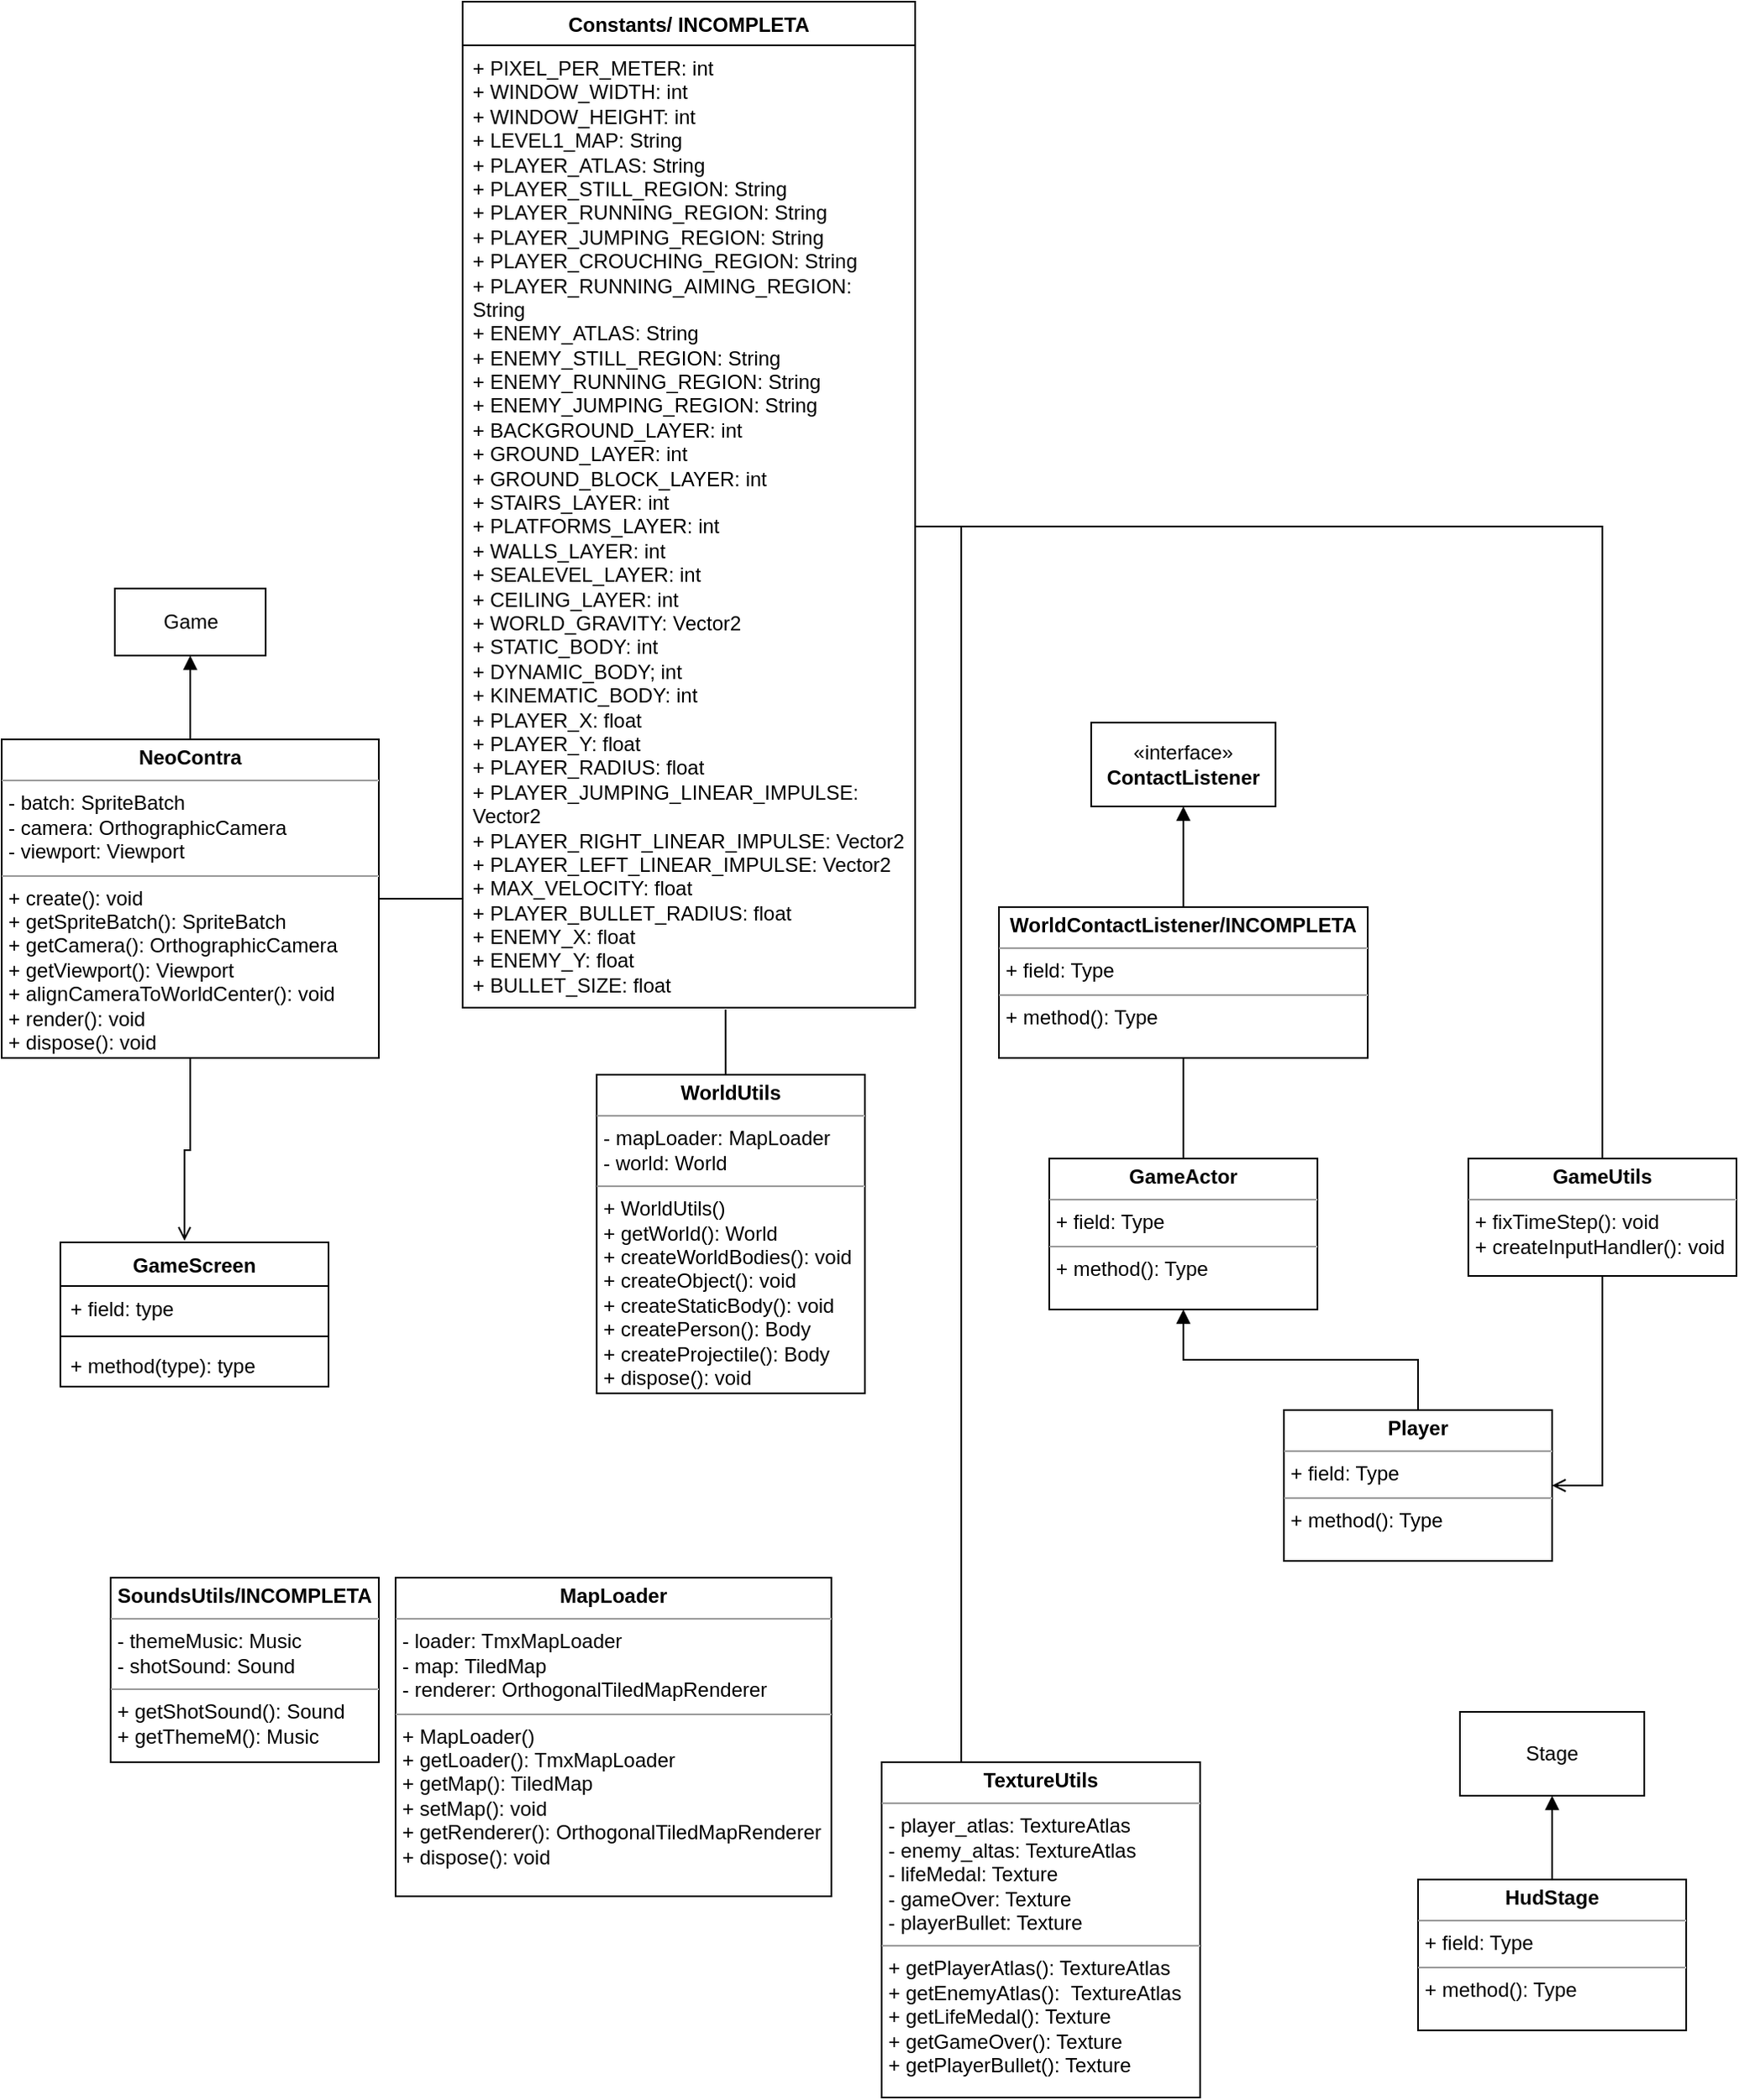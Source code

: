 <mxfile version="21.5.0" type="device">
  <diagram id="C5RBs43oDa-KdzZeNtuy" name="Page-1">
    <mxGraphModel dx="389" dy="1638" grid="1" gridSize="10" guides="1" tooltips="1" connect="1" arrows="1" fold="1" page="1" pageScale="1" pageWidth="827" pageHeight="1169" math="0" shadow="0">
      <root>
        <mxCell id="WIyWlLk6GJQsqaUBKTNV-0" />
        <mxCell id="WIyWlLk6GJQsqaUBKTNV-1" parent="WIyWlLk6GJQsqaUBKTNV-0" />
        <mxCell id="7ehEVVzVoGL6FdmiSFNn-0" value="Game" style="html=1;whiteSpace=wrap;" vertex="1" parent="WIyWlLk6GJQsqaUBKTNV-1">
          <mxGeometry x="72.5" y="40" width="90" height="40" as="geometry" />
        </mxCell>
        <mxCell id="7ehEVVzVoGL6FdmiSFNn-2" style="edgeStyle=orthogonalEdgeStyle;rounded=0;orthogonalLoop=1;jettySize=auto;html=1;exitX=0.5;exitY=0;exitDx=0;exitDy=0;entryX=0.5;entryY=1;entryDx=0;entryDy=0;startArrow=none;startFill=0;endArrow=block;endFill=1;" edge="1" parent="WIyWlLk6GJQsqaUBKTNV-1" source="7ehEVVzVoGL6FdmiSFNn-1" target="7ehEVVzVoGL6FdmiSFNn-0">
          <mxGeometry relative="1" as="geometry" />
        </mxCell>
        <mxCell id="7ehEVVzVoGL6FdmiSFNn-13" style="edgeStyle=orthogonalEdgeStyle;rounded=0;orthogonalLoop=1;jettySize=auto;html=1;exitX=0.5;exitY=1;exitDx=0;exitDy=0;entryX=0.463;entryY=-0.012;entryDx=0;entryDy=0;entryPerimeter=0;endArrow=open;endFill=0;" edge="1" parent="WIyWlLk6GJQsqaUBKTNV-1" source="7ehEVVzVoGL6FdmiSFNn-1" target="7ehEVVzVoGL6FdmiSFNn-9">
          <mxGeometry relative="1" as="geometry" />
        </mxCell>
        <mxCell id="7ehEVVzVoGL6FdmiSFNn-58" style="edgeStyle=orthogonalEdgeStyle;rounded=0;orthogonalLoop=1;jettySize=auto;html=1;exitX=1;exitY=0.5;exitDx=0;exitDy=0;endArrow=none;endFill=0;" edge="1" parent="WIyWlLk6GJQsqaUBKTNV-1" source="7ehEVVzVoGL6FdmiSFNn-1" target="7ehEVVzVoGL6FdmiSFNn-4">
          <mxGeometry relative="1" as="geometry">
            <Array as="points">
              <mxPoint x="280" y="225" />
              <mxPoint x="280" y="225" />
            </Array>
          </mxGeometry>
        </mxCell>
        <mxCell id="7ehEVVzVoGL6FdmiSFNn-1" value="&lt;p style=&quot;margin:0px;margin-top:4px;text-align:center;&quot;&gt;&lt;b&gt;NeoContra&lt;/b&gt;&lt;/p&gt;&lt;hr size=&quot;1&quot;&gt;&lt;p style=&quot;margin:0px;margin-left:4px;&quot;&gt;- batch: SpriteBatch&lt;/p&gt;&lt;p style=&quot;margin:0px;margin-left:4px;&quot;&gt;- camera: OrthographicCamera&lt;/p&gt;&lt;p style=&quot;margin:0px;margin-left:4px;&quot;&gt;- viewport: Viewport&lt;/p&gt;&lt;hr size=&quot;1&quot;&gt;&lt;p style=&quot;margin:0px;margin-left:4px;&quot;&gt;+ create(): void&lt;/p&gt;&lt;p style=&quot;margin:0px;margin-left:4px;&quot;&gt;+ getSpriteBatch(): SpriteBatch&lt;/p&gt;&lt;p style=&quot;margin:0px;margin-left:4px;&quot;&gt;+ getCamera(): OrthographicCamera&lt;/p&gt;&lt;p style=&quot;margin:0px;margin-left:4px;&quot;&gt;+ getViewport(): Viewport&lt;/p&gt;&lt;p style=&quot;margin:0px;margin-left:4px;&quot;&gt;+ alignCameraToWorldCenter(): void&lt;/p&gt;&lt;p style=&quot;margin:0px;margin-left:4px;&quot;&gt;+ render(): void&lt;/p&gt;&lt;p style=&quot;margin:0px;margin-left:4px;&quot;&gt;+ dispose(): void&lt;/p&gt;" style="verticalAlign=top;align=left;overflow=fill;fontSize=12;fontFamily=Helvetica;html=1;whiteSpace=wrap;" vertex="1" parent="WIyWlLk6GJQsqaUBKTNV-1">
          <mxGeometry x="5" y="130" width="225" height="190" as="geometry" />
        </mxCell>
        <mxCell id="7ehEVVzVoGL6FdmiSFNn-3" value="Constants/ INCOMPLETA&lt;br&gt;" style="swimlane;fontStyle=1;align=center;verticalAlign=top;childLayout=stackLayout;horizontal=1;startSize=26;horizontalStack=0;resizeParent=1;resizeParentMax=0;resizeLast=0;collapsible=1;marginBottom=0;whiteSpace=wrap;html=1;" vertex="1" parent="WIyWlLk6GJQsqaUBKTNV-1">
          <mxGeometry x="280" y="-310" width="270" height="600" as="geometry" />
        </mxCell>
        <mxCell id="7ehEVVzVoGL6FdmiSFNn-4" value="+ PIXEL_PER_METER: int&lt;br&gt;+ WINDOW_WIDTH: int&lt;br&gt;+ WINDOW_HEIGHT: int&lt;br&gt;+ LEVEL1_MAP: String&lt;br&gt;+ PLAYER_ATLAS: String&lt;br&gt;+ PLAYER_STILL_REGION: String&lt;br&gt;+ PLAYER_RUNNING_REGION: String&lt;br&gt;+ PLAYER_JUMPING_REGION: String&lt;br&gt;+ PLAYER_CROUCHING_REGION: String&lt;br&gt;+ PLAYER_RUNNING_AIMING_REGION: String&lt;br&gt;+ ENEMY_ATLAS: String&lt;br&gt;+ ENEMY_STILL_REGION: String&lt;br&gt;+ ENEMY_RUNNING_REGION: String&lt;br&gt;+ ENEMY_JUMPING_REGION: String&lt;br&gt;+ BACKGROUND_LAYER: int&lt;br&gt;+ GROUND_LAYER: int&lt;br&gt;+ GROUND_BLOCK_LAYER: int&lt;br&gt;+ STAIRS_LAYER: int&lt;br&gt;+ PLATFORMS_LAYER: int&lt;br&gt;+ WALLS_LAYER: int&lt;br&gt;+ SEALEVEL_LAYER: int&lt;br&gt;+ CEILING_LAYER: int&lt;br&gt;+ WORLD_GRAVITY: Vector2&lt;br&gt;+ STATIC_BODY: int&lt;br&gt;+ DYNAMIC_BODY; int&lt;br&gt;+ KINEMATIC_BODY: int&lt;br&gt;+ PLAYER_X: float&lt;br&gt;+ PLAYER_Y: float&lt;br&gt;+ PLAYER_RADIUS: float&lt;br&gt;+ PLAYER_JUMPING_LINEAR_IMPULSE: Vector2&lt;br&gt;+ PLAYER_RIGHT_LINEAR_IMPULSE: Vector2&lt;br&gt;+ PLAYER_LEFT_LINEAR_IMPULSE: Vector2&lt;br&gt;+ MAX_VELOCITY: float&lt;br&gt;+ PLAYER_BULLET_RADIUS: float&lt;br&gt;+ ENEMY_X: float&lt;br&gt;+ ENEMY_Y: float&lt;br&gt;+ BULLET_SIZE: float&lt;br&gt;" style="text;strokeColor=none;fillColor=none;align=left;verticalAlign=top;spacingLeft=4;spacingRight=4;overflow=hidden;rotatable=0;points=[[0,0.5],[1,0.5]];portConstraint=eastwest;whiteSpace=wrap;html=1;" vertex="1" parent="7ehEVVzVoGL6FdmiSFNn-3">
          <mxGeometry y="26" width="270" height="574" as="geometry" />
        </mxCell>
        <mxCell id="7ehEVVzVoGL6FdmiSFNn-9" value="GameScreen" style="swimlane;fontStyle=1;align=center;verticalAlign=top;childLayout=stackLayout;horizontal=1;startSize=26;horizontalStack=0;resizeParent=1;resizeParentMax=0;resizeLast=0;collapsible=1;marginBottom=0;whiteSpace=wrap;html=1;" vertex="1" parent="WIyWlLk6GJQsqaUBKTNV-1">
          <mxGeometry x="40" y="430" width="160" height="86" as="geometry" />
        </mxCell>
        <mxCell id="7ehEVVzVoGL6FdmiSFNn-10" value="+ field: type" style="text;strokeColor=none;fillColor=none;align=left;verticalAlign=top;spacingLeft=4;spacingRight=4;overflow=hidden;rotatable=0;points=[[0,0.5],[1,0.5]];portConstraint=eastwest;whiteSpace=wrap;html=1;" vertex="1" parent="7ehEVVzVoGL6FdmiSFNn-9">
          <mxGeometry y="26" width="160" height="26" as="geometry" />
        </mxCell>
        <mxCell id="7ehEVVzVoGL6FdmiSFNn-11" value="" style="line;strokeWidth=1;fillColor=none;align=left;verticalAlign=middle;spacingTop=-1;spacingLeft=3;spacingRight=3;rotatable=0;labelPosition=right;points=[];portConstraint=eastwest;strokeColor=inherit;" vertex="1" parent="7ehEVVzVoGL6FdmiSFNn-9">
          <mxGeometry y="52" width="160" height="8" as="geometry" />
        </mxCell>
        <mxCell id="7ehEVVzVoGL6FdmiSFNn-12" value="+ method(type): type" style="text;strokeColor=none;fillColor=none;align=left;verticalAlign=top;spacingLeft=4;spacingRight=4;overflow=hidden;rotatable=0;points=[[0,0.5],[1,0.5]];portConstraint=eastwest;whiteSpace=wrap;html=1;" vertex="1" parent="7ehEVVzVoGL6FdmiSFNn-9">
          <mxGeometry y="60" width="160" height="26" as="geometry" />
        </mxCell>
        <mxCell id="7ehEVVzVoGL6FdmiSFNn-53" style="edgeStyle=orthogonalEdgeStyle;rounded=0;orthogonalLoop=1;jettySize=auto;html=1;exitX=0.5;exitY=0;exitDx=0;exitDy=0;entryX=0.581;entryY=1.002;entryDx=0;entryDy=0;entryPerimeter=0;endArrow=none;endFill=0;" edge="1" parent="WIyWlLk6GJQsqaUBKTNV-1" source="7ehEVVzVoGL6FdmiSFNn-18" target="7ehEVVzVoGL6FdmiSFNn-4">
          <mxGeometry relative="1" as="geometry" />
        </mxCell>
        <mxCell id="7ehEVVzVoGL6FdmiSFNn-18" value="&lt;p style=&quot;margin:0px;margin-top:4px;text-align:center;&quot;&gt;&lt;b&gt;WorldUtils&lt;/b&gt;&lt;/p&gt;&lt;hr size=&quot;1&quot;&gt;&lt;p style=&quot;margin:0px;margin-left:4px;&quot;&gt;- mapLoader: MapLoader&lt;/p&gt;&lt;p style=&quot;margin:0px;margin-left:4px;&quot;&gt;- world: World&lt;/p&gt;&lt;hr size=&quot;1&quot;&gt;&lt;p style=&quot;margin:0px;margin-left:4px;&quot;&gt;+ WorldUtils()&lt;/p&gt;&lt;p style=&quot;margin:0px;margin-left:4px;&quot;&gt;+ getWorld(): World&lt;/p&gt;&lt;p style=&quot;margin:0px;margin-left:4px;&quot;&gt;+ createWorldBodies(): void&lt;/p&gt;&lt;p style=&quot;margin:0px;margin-left:4px;&quot;&gt;+ createObject(): void&lt;/p&gt;&lt;p style=&quot;margin:0px;margin-left:4px;&quot;&gt;+ createStaticBody(): void&lt;/p&gt;&lt;p style=&quot;margin:0px;margin-left:4px;&quot;&gt;+ createPerson(): Body&lt;/p&gt;&lt;p style=&quot;margin:0px;margin-left:4px;&quot;&gt;+ createProjectile(): Body&lt;/p&gt;&lt;p style=&quot;margin:0px;margin-left:4px;&quot;&gt;+ dispose(): void&lt;/p&gt;" style="verticalAlign=top;align=left;overflow=fill;fontSize=12;fontFamily=Helvetica;html=1;whiteSpace=wrap;" vertex="1" parent="WIyWlLk6GJQsqaUBKTNV-1">
          <mxGeometry x="360" y="330" width="160" height="190" as="geometry" />
        </mxCell>
        <mxCell id="7ehEVVzVoGL6FdmiSFNn-27" style="edgeStyle=orthogonalEdgeStyle;rounded=0;orthogonalLoop=1;jettySize=auto;html=1;exitX=0.5;exitY=0;exitDx=0;exitDy=0;endArrow=block;endFill=1;" edge="1" parent="WIyWlLk6GJQsqaUBKTNV-1" source="7ehEVVzVoGL6FdmiSFNn-25" target="7ehEVVzVoGL6FdmiSFNn-26">
          <mxGeometry relative="1" as="geometry" />
        </mxCell>
        <mxCell id="7ehEVVzVoGL6FdmiSFNn-31" style="edgeStyle=orthogonalEdgeStyle;rounded=0;orthogonalLoop=1;jettySize=auto;html=1;exitX=0.5;exitY=1;exitDx=0;exitDy=0;endArrow=none;endFill=0;" edge="1" parent="WIyWlLk6GJQsqaUBKTNV-1" source="7ehEVVzVoGL6FdmiSFNn-25" target="7ehEVVzVoGL6FdmiSFNn-30">
          <mxGeometry relative="1" as="geometry" />
        </mxCell>
        <mxCell id="7ehEVVzVoGL6FdmiSFNn-25" value="&lt;p style=&quot;margin:0px;margin-top:4px;text-align:center;&quot;&gt;&lt;b&gt;WorldContactListener/INCOMPLETA&lt;/b&gt;&lt;/p&gt;&lt;hr size=&quot;1&quot;&gt;&lt;p style=&quot;margin:0px;margin-left:4px;&quot;&gt;+ field: Type&lt;/p&gt;&lt;hr size=&quot;1&quot;&gt;&lt;p style=&quot;margin:0px;margin-left:4px;&quot;&gt;+ method(): Type&lt;/p&gt;" style="verticalAlign=top;align=left;overflow=fill;fontSize=12;fontFamily=Helvetica;html=1;whiteSpace=wrap;" vertex="1" parent="WIyWlLk6GJQsqaUBKTNV-1">
          <mxGeometry x="600" y="230" width="220" height="90" as="geometry" />
        </mxCell>
        <mxCell id="7ehEVVzVoGL6FdmiSFNn-26" value="«interface»&lt;br&gt;&lt;b&gt;ContactListener&lt;/b&gt;" style="html=1;whiteSpace=wrap;" vertex="1" parent="WIyWlLk6GJQsqaUBKTNV-1">
          <mxGeometry x="655" y="120" width="110" height="50" as="geometry" />
        </mxCell>
        <mxCell id="7ehEVVzVoGL6FdmiSFNn-30" value="&lt;p style=&quot;margin:0px;margin-top:4px;text-align:center;&quot;&gt;&lt;b&gt;GameActor&lt;/b&gt;&lt;/p&gt;&lt;hr size=&quot;1&quot;&gt;&lt;p style=&quot;margin:0px;margin-left:4px;&quot;&gt;+ field: Type&lt;/p&gt;&lt;hr size=&quot;1&quot;&gt;&lt;p style=&quot;margin:0px;margin-left:4px;&quot;&gt;+ method(): Type&lt;/p&gt;" style="verticalAlign=top;align=left;overflow=fill;fontSize=12;fontFamily=Helvetica;html=1;whiteSpace=wrap;" vertex="1" parent="WIyWlLk6GJQsqaUBKTNV-1">
          <mxGeometry x="630" y="380" width="160" height="90" as="geometry" />
        </mxCell>
        <mxCell id="7ehEVVzVoGL6FdmiSFNn-32" value="&lt;p style=&quot;margin:0px;margin-top:4px;text-align:center;&quot;&gt;&lt;b&gt;TextureUtils&lt;/b&gt;&lt;/p&gt;&lt;hr size=&quot;1&quot;&gt;&lt;p style=&quot;margin:0px;margin-left:4px;&quot;&gt;- player_atlas: TextureAtlas&lt;/p&gt;&lt;p style=&quot;margin:0px;margin-left:4px;&quot;&gt;- enemy_altas: TextureAtlas&lt;/p&gt;&lt;p style=&quot;margin:0px;margin-left:4px;&quot;&gt;- lifeMedal: Texture&lt;/p&gt;&lt;p style=&quot;margin:0px;margin-left:4px;&quot;&gt;- gameOver: Texture&lt;/p&gt;&lt;p style=&quot;margin:0px;margin-left:4px;&quot;&gt;- playerBullet: Texture&lt;/p&gt;&lt;hr size=&quot;1&quot;&gt;&lt;p style=&quot;margin:0px;margin-left:4px;&quot;&gt;+ getPlayerAtlas(): TextureAtlas&lt;/p&gt;&lt;p style=&quot;margin:0px;margin-left:4px;&quot;&gt;+ getEnemyAtlas():&amp;nbsp; TextureAtlas&lt;/p&gt;&lt;p style=&quot;margin:0px;margin-left:4px;&quot;&gt;+ getLifeMedal(): Texture&lt;/p&gt;&lt;p style=&quot;margin:0px;margin-left:4px;&quot;&gt;+ getGameOver(): Texture&lt;/p&gt;&lt;p style=&quot;margin:0px;margin-left:4px;&quot;&gt;+ getPlayerBullet(): Texture&lt;/p&gt;&lt;p style=&quot;margin:0px;margin-left:4px;&quot;&gt;&lt;br&gt;&lt;/p&gt;" style="verticalAlign=top;align=left;overflow=fill;fontSize=12;fontFamily=Helvetica;html=1;whiteSpace=wrap;" vertex="1" parent="WIyWlLk6GJQsqaUBKTNV-1">
          <mxGeometry x="530" y="740" width="190" height="200" as="geometry" />
        </mxCell>
        <mxCell id="7ehEVVzVoGL6FdmiSFNn-33" style="edgeStyle=orthogonalEdgeStyle;rounded=0;orthogonalLoop=1;jettySize=auto;html=1;exitX=1;exitY=0.5;exitDx=0;exitDy=0;entryX=0.25;entryY=0;entryDx=0;entryDy=0;endArrow=none;endFill=0;" edge="1" parent="WIyWlLk6GJQsqaUBKTNV-1" source="7ehEVVzVoGL6FdmiSFNn-4" target="7ehEVVzVoGL6FdmiSFNn-32">
          <mxGeometry relative="1" as="geometry" />
        </mxCell>
        <mxCell id="7ehEVVzVoGL6FdmiSFNn-39" value="&lt;p style=&quot;margin:0px;margin-top:4px;text-align:center;&quot;&gt;&lt;b&gt;SoundsUtils/INCOMPLETA&lt;/b&gt;&lt;/p&gt;&lt;hr size=&quot;1&quot;&gt;&lt;p style=&quot;margin:0px;margin-left:4px;&quot;&gt;- themeMusic: Music&lt;/p&gt;&lt;p style=&quot;margin:0px;margin-left:4px;&quot;&gt;- shotSound: Sound&lt;/p&gt;&lt;hr size=&quot;1&quot;&gt;&lt;p style=&quot;margin:0px;margin-left:4px;&quot;&gt;+ getShotSound(): Sound&lt;/p&gt;&lt;p style=&quot;margin:0px;margin-left:4px;&quot;&gt;+ getThemeM(): Music&lt;/p&gt;&lt;p style=&quot;margin:0px;margin-left:4px;&quot;&gt;&lt;br&gt;&lt;/p&gt;" style="verticalAlign=top;align=left;overflow=fill;fontSize=12;fontFamily=Helvetica;html=1;whiteSpace=wrap;" vertex="1" parent="WIyWlLk6GJQsqaUBKTNV-1">
          <mxGeometry x="70" y="630" width="160" height="110" as="geometry" />
        </mxCell>
        <mxCell id="7ehEVVzVoGL6FdmiSFNn-40" value="&lt;p style=&quot;margin:0px;margin-top:4px;text-align:center;&quot;&gt;&lt;b&gt;MapLoader&lt;/b&gt;&lt;/p&gt;&lt;hr size=&quot;1&quot;&gt;&lt;p style=&quot;margin:0px;margin-left:4px;&quot;&gt;- loader: TmxMapLoader&lt;/p&gt;&lt;p style=&quot;margin:0px;margin-left:4px;&quot;&gt;- map: TiledMap&lt;/p&gt;&lt;p style=&quot;margin:0px;margin-left:4px;&quot;&gt;- renderer:&amp;nbsp;OrthogonalTiledMapRenderer&lt;/p&gt;&lt;hr size=&quot;1&quot;&gt;&lt;p style=&quot;margin:0px;margin-left:4px;&quot;&gt;+ MapLoader()&lt;/p&gt;&lt;p style=&quot;margin:0px;margin-left:4px;&quot;&gt;+ getLoader(): TmxMapLoader&lt;/p&gt;&lt;p style=&quot;margin:0px;margin-left:4px;&quot;&gt;+ getMap(): TiledMap&lt;/p&gt;&lt;p style=&quot;margin:0px;margin-left:4px;&quot;&gt;+ setMap(): void&lt;/p&gt;&lt;p style=&quot;margin:0px;margin-left:4px;&quot;&gt;+ getRenderer():&amp;nbsp;OrthogonalTiledMapRenderer&lt;/p&gt;&lt;p style=&quot;margin:0px;margin-left:4px;&quot;&gt;+ dispose(): void&lt;/p&gt;" style="verticalAlign=top;align=left;overflow=fill;fontSize=12;fontFamily=Helvetica;html=1;whiteSpace=wrap;" vertex="1" parent="WIyWlLk6GJQsqaUBKTNV-1">
          <mxGeometry x="240" y="630" width="260" height="190" as="geometry" />
        </mxCell>
        <mxCell id="7ehEVVzVoGL6FdmiSFNn-48" style="edgeStyle=orthogonalEdgeStyle;rounded=0;orthogonalLoop=1;jettySize=auto;html=1;exitX=0.5;exitY=0;exitDx=0;exitDy=0;entryX=1;entryY=0.5;entryDx=0;entryDy=0;endArrow=none;endFill=0;" edge="1" parent="WIyWlLk6GJQsqaUBKTNV-1" source="7ehEVVzVoGL6FdmiSFNn-41" target="7ehEVVzVoGL6FdmiSFNn-4">
          <mxGeometry relative="1" as="geometry" />
        </mxCell>
        <mxCell id="7ehEVVzVoGL6FdmiSFNn-41" value="&lt;p style=&quot;margin:0px;margin-top:4px;text-align:center;&quot;&gt;&lt;b&gt;GameUtils&lt;/b&gt;&lt;/p&gt;&lt;hr size=&quot;1&quot;&gt;&lt;p style=&quot;margin:0px;margin-left:4px;&quot;&gt;+ fixTimeStep(): void&lt;/p&gt;&lt;p style=&quot;margin:0px;margin-left:4px;&quot;&gt;+ createInputHandler(): void&lt;/p&gt;" style="verticalAlign=top;align=left;overflow=fill;fontSize=12;fontFamily=Helvetica;html=1;whiteSpace=wrap;" vertex="1" parent="WIyWlLk6GJQsqaUBKTNV-1">
          <mxGeometry x="880" y="380" width="160" height="70" as="geometry" />
        </mxCell>
        <mxCell id="7ehEVVzVoGL6FdmiSFNn-45" style="edgeStyle=orthogonalEdgeStyle;rounded=0;orthogonalLoop=1;jettySize=auto;html=1;exitX=1;exitY=0.5;exitDx=0;exitDy=0;entryX=0.5;entryY=1;entryDx=0;entryDy=0;endArrow=none;endFill=0;startArrow=open;startFill=0;" edge="1" parent="WIyWlLk6GJQsqaUBKTNV-1" source="7ehEVVzVoGL6FdmiSFNn-44" target="7ehEVVzVoGL6FdmiSFNn-41">
          <mxGeometry relative="1" as="geometry" />
        </mxCell>
        <mxCell id="7ehEVVzVoGL6FdmiSFNn-47" style="edgeStyle=orthogonalEdgeStyle;rounded=0;orthogonalLoop=1;jettySize=auto;html=1;exitX=0.5;exitY=0;exitDx=0;exitDy=0;entryX=0.5;entryY=1;entryDx=0;entryDy=0;endArrow=block;endFill=1;" edge="1" parent="WIyWlLk6GJQsqaUBKTNV-1" source="7ehEVVzVoGL6FdmiSFNn-44" target="7ehEVVzVoGL6FdmiSFNn-30">
          <mxGeometry relative="1" as="geometry" />
        </mxCell>
        <mxCell id="7ehEVVzVoGL6FdmiSFNn-44" value="&lt;p style=&quot;margin:0px;margin-top:4px;text-align:center;&quot;&gt;&lt;b&gt;Player&lt;/b&gt;&lt;/p&gt;&lt;hr size=&quot;1&quot;&gt;&lt;p style=&quot;margin:0px;margin-left:4px;&quot;&gt;+ field: Type&lt;/p&gt;&lt;hr size=&quot;1&quot;&gt;&lt;p style=&quot;margin:0px;margin-left:4px;&quot;&gt;+ method(): Type&lt;/p&gt;" style="verticalAlign=top;align=left;overflow=fill;fontSize=12;fontFamily=Helvetica;html=1;whiteSpace=wrap;" vertex="1" parent="WIyWlLk6GJQsqaUBKTNV-1">
          <mxGeometry x="770" y="530" width="160" height="90" as="geometry" />
        </mxCell>
        <mxCell id="7ehEVVzVoGL6FdmiSFNn-61" style="edgeStyle=orthogonalEdgeStyle;rounded=0;orthogonalLoop=1;jettySize=auto;html=1;exitX=0.5;exitY=0;exitDx=0;exitDy=0;entryX=0.5;entryY=1;entryDx=0;entryDy=0;endArrow=block;endFill=1;" edge="1" parent="WIyWlLk6GJQsqaUBKTNV-1" source="7ehEVVzVoGL6FdmiSFNn-59" target="7ehEVVzVoGL6FdmiSFNn-60">
          <mxGeometry relative="1" as="geometry" />
        </mxCell>
        <mxCell id="7ehEVVzVoGL6FdmiSFNn-59" value="&lt;p style=&quot;margin:0px;margin-top:4px;text-align:center;&quot;&gt;&lt;b&gt;HudStage&lt;/b&gt;&lt;/p&gt;&lt;hr size=&quot;1&quot;&gt;&lt;p style=&quot;margin:0px;margin-left:4px;&quot;&gt;+ field: Type&lt;/p&gt;&lt;hr size=&quot;1&quot;&gt;&lt;p style=&quot;margin:0px;margin-left:4px;&quot;&gt;+ method(): Type&lt;/p&gt;" style="verticalAlign=top;align=left;overflow=fill;fontSize=12;fontFamily=Helvetica;html=1;whiteSpace=wrap;" vertex="1" parent="WIyWlLk6GJQsqaUBKTNV-1">
          <mxGeometry x="850" y="810" width="160" height="90" as="geometry" />
        </mxCell>
        <mxCell id="7ehEVVzVoGL6FdmiSFNn-60" value="Stage" style="html=1;whiteSpace=wrap;" vertex="1" parent="WIyWlLk6GJQsqaUBKTNV-1">
          <mxGeometry x="875" y="710" width="110" height="50" as="geometry" />
        </mxCell>
      </root>
    </mxGraphModel>
  </diagram>
</mxfile>

